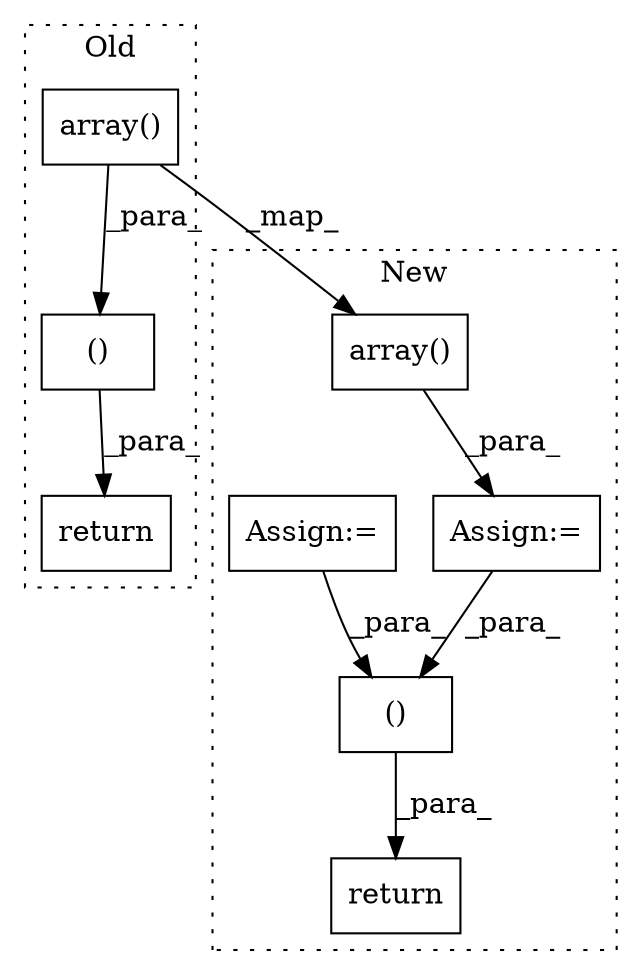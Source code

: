 digraph G {
subgraph cluster0 {
1 [label="array()" a="75" s="1889,1902" l="9,1" shape="box"];
4 [label="return" a="93" s="1849" l="7" shape="box"];
7 [label="()" a="54" s="1887" l="16" shape="box"];
label = "Old";
style="dotted";
}
subgraph cluster1 {
2 [label="array()" a="75" s="2076,2090" l="9,1" shape="box"];
3 [label="Assign:=" a="68" s="2073" l="3" shape="box"];
5 [label="return" a="93" s="2100" l="7" shape="box"];
6 [label="()" a="54" s="2110" l="6" shape="box"];
8 [label="Assign:=" a="68" s="2012" l="3" shape="box"];
label = "New";
style="dotted";
}
1 -> 7 [label="_para_"];
1 -> 2 [label="_map_"];
2 -> 3 [label="_para_"];
3 -> 6 [label="_para_"];
6 -> 5 [label="_para_"];
7 -> 4 [label="_para_"];
8 -> 6 [label="_para_"];
}